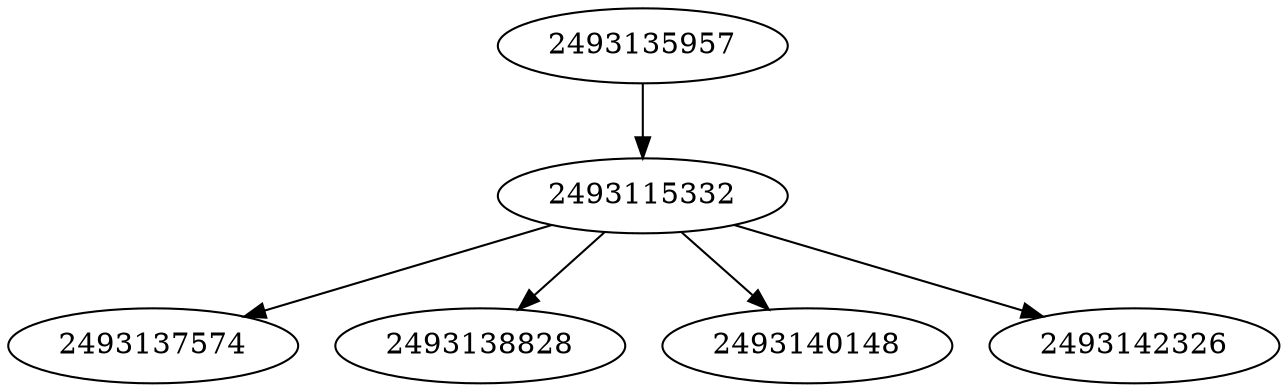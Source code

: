 strict digraph  {
2493115332;
2493137574;
2493138828;
2493140148;
2493135957;
2493142326;
2493115332 -> 2493142326;
2493115332 -> 2493137574;
2493115332 -> 2493138828;
2493115332 -> 2493140148;
2493135957 -> 2493115332;
}
